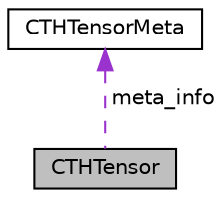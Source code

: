 digraph "CTHTensor"
{
 // LATEX_PDF_SIZE
  edge [fontname="Helvetica",fontsize="10",labelfontname="Helvetica",labelfontsize="10"];
  node [fontname="Helvetica",fontsize="10",shape=record];
  Node1 [label="CTHTensor",height=0.2,width=0.4,color="black", fillcolor="grey75", style="filled", fontcolor="black",tooltip=" "];
  Node2 -> Node1 [dir="back",color="darkorchid3",fontsize="10",style="dashed",label=" meta_info" ,fontname="Helvetica"];
  Node2 [label="CTHTensorMeta",height=0.2,width=0.4,color="black", fillcolor="white", style="filled",URL="$structCTHTensorMeta.html",tooltip=" "];
}

